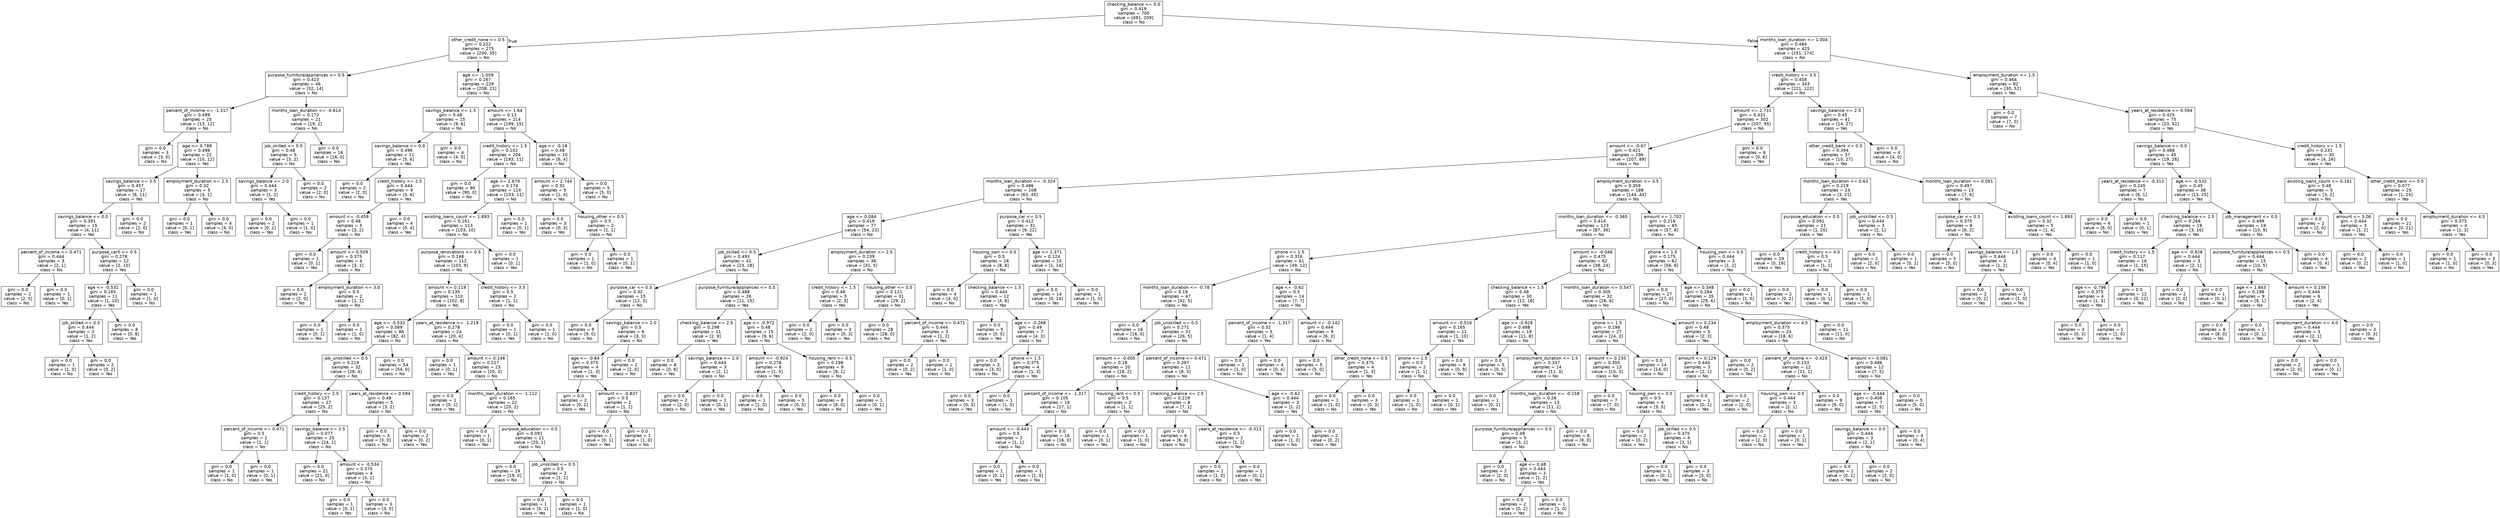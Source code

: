 digraph Tree {
node [shape=box, fontname="helvetica"] ;
edge [fontname="helvetica"] ;
0 [label="checking_balance <= 0.0\ngini = 0.419\nsamples = 700\nvalue = [491, 209]\nclass = No"] ;
1 [label="other_credit_none <= 0.5\ngini = 0.222\nsamples = 275\nvalue = [240, 35]\nclass = No"] ;
0 -> 1 [labeldistance=2.5, labelangle=45, headlabel="True"] ;
2 [label="purpose_furniture/appliances <= 0.5\ngini = 0.423\nsamples = 46\nvalue = [32, 14]\nclass = No"] ;
1 -> 2 ;
3 [label="percent_of_income <= -1.317\ngini = 0.499\nsamples = 25\nvalue = [13, 12]\nclass = No"] ;
2 -> 3 ;
4 [label="gini = 0.0\nsamples = 3\nvalue = [3, 0]\nclass = No"] ;
3 -> 4 ;
5 [label="age <= 0.788\ngini = 0.496\nsamples = 22\nvalue = [10, 12]\nclass = Yes"] ;
3 -> 5 ;
6 [label="savings_balance <= 3.5\ngini = 0.457\nsamples = 17\nvalue = [6, 11]\nclass = Yes"] ;
5 -> 6 ;
7 [label="savings_balance <= 0.0\ngini = 0.391\nsamples = 15\nvalue = [4, 11]\nclass = Yes"] ;
6 -> 7 ;
8 [label="percent_of_income <= 0.471\ngini = 0.444\nsamples = 3\nvalue = [2, 1]\nclass = No"] ;
7 -> 8 ;
9 [label="gini = 0.0\nsamples = 2\nvalue = [2, 0]\nclass = No"] ;
8 -> 9 ;
10 [label="gini = 0.0\nsamples = 1\nvalue = [0, 1]\nclass = Yes"] ;
8 -> 10 ;
11 [label="purpose_car0 <= 0.5\ngini = 0.278\nsamples = 12\nvalue = [2, 10]\nclass = Yes"] ;
7 -> 11 ;
12 [label="age <= -0.532\ngini = 0.165\nsamples = 11\nvalue = [1, 10]\nclass = Yes"] ;
11 -> 12 ;
13 [label="job_skilled <= 0.5\ngini = 0.444\nsamples = 3\nvalue = [1, 2]\nclass = Yes"] ;
12 -> 13 ;
14 [label="gini = 0.0\nsamples = 1\nvalue = [1, 0]\nclass = No"] ;
13 -> 14 ;
15 [label="gini = 0.0\nsamples = 2\nvalue = [0, 2]\nclass = Yes"] ;
13 -> 15 ;
16 [label="gini = 0.0\nsamples = 8\nvalue = [0, 8]\nclass = Yes"] ;
12 -> 16 ;
17 [label="gini = 0.0\nsamples = 1\nvalue = [1, 0]\nclass = No"] ;
11 -> 17 ;
18 [label="gini = 0.0\nsamples = 2\nvalue = [2, 0]\nclass = No"] ;
6 -> 18 ;
19 [label="employment_duration <= 2.5\ngini = 0.32\nsamples = 5\nvalue = [4, 1]\nclass = No"] ;
5 -> 19 ;
20 [label="gini = 0.0\nsamples = 1\nvalue = [0, 1]\nclass = Yes"] ;
19 -> 20 ;
21 [label="gini = 0.0\nsamples = 4\nvalue = [4, 0]\nclass = No"] ;
19 -> 21 ;
22 [label="months_loan_duration <= -0.614\ngini = 0.172\nsamples = 21\nvalue = [19, 2]\nclass = No"] ;
2 -> 22 ;
23 [label="job_skilled <= 0.5\ngini = 0.48\nsamples = 5\nvalue = [3, 2]\nclass = No"] ;
22 -> 23 ;
24 [label="savings_balance <= 2.0\ngini = 0.444\nsamples = 3\nvalue = [1, 2]\nclass = Yes"] ;
23 -> 24 ;
25 [label="gini = 0.0\nsamples = 2\nvalue = [0, 2]\nclass = Yes"] ;
24 -> 25 ;
26 [label="gini = 0.0\nsamples = 1\nvalue = [1, 0]\nclass = No"] ;
24 -> 26 ;
27 [label="gini = 0.0\nsamples = 2\nvalue = [2, 0]\nclass = No"] ;
23 -> 27 ;
28 [label="gini = 0.0\nsamples = 16\nvalue = [16, 0]\nclass = No"] ;
22 -> 28 ;
29 [label="age <= -1.059\ngini = 0.167\nsamples = 229\nvalue = [208, 21]\nclass = No"] ;
1 -> 29 ;
30 [label="savings_balance <= 1.5\ngini = 0.48\nsamples = 15\nvalue = [9, 6]\nclass = No"] ;
29 -> 30 ;
31 [label="savings_balance <= 0.0\ngini = 0.496\nsamples = 11\nvalue = [5, 6]\nclass = Yes"] ;
30 -> 31 ;
32 [label="gini = 0.0\nsamples = 2\nvalue = [2, 0]\nclass = No"] ;
31 -> 32 ;
33 [label="credit_history <= 2.5\ngini = 0.444\nsamples = 9\nvalue = [3, 6]\nclass = Yes"] ;
31 -> 33 ;
34 [label="amount <= -0.459\ngini = 0.48\nsamples = 5\nvalue = [3, 2]\nclass = No"] ;
33 -> 34 ;
35 [label="gini = 0.0\nsamples = 1\nvalue = [0, 1]\nclass = Yes"] ;
34 -> 35 ;
36 [label="amount <= 0.509\ngini = 0.375\nsamples = 4\nvalue = [3, 1]\nclass = No"] ;
34 -> 36 ;
37 [label="gini = 0.0\nsamples = 2\nvalue = [2, 0]\nclass = No"] ;
36 -> 37 ;
38 [label="employment_duration <= 3.0\ngini = 0.5\nsamples = 2\nvalue = [1, 1]\nclass = No"] ;
36 -> 38 ;
39 [label="gini = 0.0\nsamples = 1\nvalue = [0, 1]\nclass = Yes"] ;
38 -> 39 ;
40 [label="gini = 0.0\nsamples = 1\nvalue = [1, 0]\nclass = No"] ;
38 -> 40 ;
41 [label="gini = 0.0\nsamples = 4\nvalue = [0, 4]\nclass = Yes"] ;
33 -> 41 ;
42 [label="gini = 0.0\nsamples = 4\nvalue = [4, 0]\nclass = No"] ;
30 -> 42 ;
43 [label="amount <= 1.64\ngini = 0.13\nsamples = 214\nvalue = [199, 15]\nclass = No"] ;
29 -> 43 ;
44 [label="credit_history <= 1.5\ngini = 0.102\nsamples = 204\nvalue = [193, 11]\nclass = No"] ;
43 -> 44 ;
45 [label="gini = 0.0\nsamples = 90\nvalue = [90, 0]\nclass = No"] ;
44 -> 45 ;
46 [label="age <= 2.679\ngini = 0.174\nsamples = 114\nvalue = [103, 11]\nclass = No"] ;
44 -> 46 ;
47 [label="existing_loans_count <= 1.893\ngini = 0.161\nsamples = 113\nvalue = [103, 10]\nclass = No"] ;
46 -> 47 ;
48 [label="purpose_renovations <= 0.5\ngini = 0.148\nsamples = 112\nvalue = [103, 9]\nclass = No"] ;
47 -> 48 ;
49 [label="amount <= 0.119\ngini = 0.135\nsamples = 110\nvalue = [102, 8]\nclass = No"] ;
48 -> 49 ;
50 [label="age <= -0.532\ngini = 0.089\nsamples = 86\nvalue = [82, 4]\nclass = No"] ;
49 -> 50 ;
51 [label="job_unskilled <= 0.5\ngini = 0.219\nsamples = 32\nvalue = [28, 4]\nclass = No"] ;
50 -> 51 ;
52 [label="credit_history <= 2.5\ngini = 0.137\nsamples = 27\nvalue = [25, 2]\nclass = No"] ;
51 -> 52 ;
53 [label="percent_of_income <= 0.471\ngini = 0.5\nsamples = 2\nvalue = [1, 1]\nclass = No"] ;
52 -> 53 ;
54 [label="gini = 0.0\nsamples = 1\nvalue = [1, 0]\nclass = No"] ;
53 -> 54 ;
55 [label="gini = 0.0\nsamples = 1\nvalue = [0, 1]\nclass = Yes"] ;
53 -> 55 ;
56 [label="savings_balance <= 2.5\ngini = 0.077\nsamples = 25\nvalue = [24, 1]\nclass = No"] ;
52 -> 56 ;
57 [label="gini = 0.0\nsamples = 21\nvalue = [21, 0]\nclass = No"] ;
56 -> 57 ;
58 [label="amount <= -0.534\ngini = 0.375\nsamples = 4\nvalue = [3, 1]\nclass = No"] ;
56 -> 58 ;
59 [label="gini = 0.0\nsamples = 1\nvalue = [0, 1]\nclass = Yes"] ;
58 -> 59 ;
60 [label="gini = 0.0\nsamples = 3\nvalue = [3, 0]\nclass = No"] ;
58 -> 60 ;
61 [label="years_at_residence <= 0.594\ngini = 0.48\nsamples = 5\nvalue = [3, 2]\nclass = No"] ;
51 -> 61 ;
62 [label="gini = 0.0\nsamples = 3\nvalue = [3, 0]\nclass = No"] ;
61 -> 62 ;
63 [label="gini = 0.0\nsamples = 2\nvalue = [0, 2]\nclass = Yes"] ;
61 -> 63 ;
64 [label="gini = 0.0\nsamples = 54\nvalue = [54, 0]\nclass = No"] ;
50 -> 64 ;
65 [label="years_at_residence <= -1.219\ngini = 0.278\nsamples = 24\nvalue = [20, 4]\nclass = No"] ;
49 -> 65 ;
66 [label="gini = 0.0\nsamples = 1\nvalue = [0, 1]\nclass = Yes"] ;
65 -> 66 ;
67 [label="amount <= 0.148\ngini = 0.227\nsamples = 23\nvalue = [20, 3]\nclass = No"] ;
65 -> 67 ;
68 [label="gini = 0.0\nsamples = 1\nvalue = [0, 1]\nclass = Yes"] ;
67 -> 68 ;
69 [label="months_loan_duration <= -1.112\ngini = 0.165\nsamples = 22\nvalue = [20, 2]\nclass = No"] ;
67 -> 69 ;
70 [label="gini = 0.0\nsamples = 1\nvalue = [0, 1]\nclass = Yes"] ;
69 -> 70 ;
71 [label="purpose_education <= 0.5\ngini = 0.091\nsamples = 21\nvalue = [20, 1]\nclass = No"] ;
69 -> 71 ;
72 [label="gini = 0.0\nsamples = 19\nvalue = [19, 0]\nclass = No"] ;
71 -> 72 ;
73 [label="job_unskilled <= 0.5\ngini = 0.5\nsamples = 2\nvalue = [1, 1]\nclass = No"] ;
71 -> 73 ;
74 [label="gini = 0.0\nsamples = 1\nvalue = [0, 1]\nclass = Yes"] ;
73 -> 74 ;
75 [label="gini = 0.0\nsamples = 1\nvalue = [1, 0]\nclass = No"] ;
73 -> 75 ;
76 [label="credit_history <= 3.5\ngini = 0.5\nsamples = 2\nvalue = [1, 1]\nclass = No"] ;
48 -> 76 ;
77 [label="gini = 0.0\nsamples = 1\nvalue = [0, 1]\nclass = Yes"] ;
76 -> 77 ;
78 [label="gini = 0.0\nsamples = 1\nvalue = [1, 0]\nclass = No"] ;
76 -> 78 ;
79 [label="gini = 0.0\nsamples = 1\nvalue = [0, 1]\nclass = Yes"] ;
47 -> 79 ;
80 [label="gini = 0.0\nsamples = 1\nvalue = [0, 1]\nclass = Yes"] ;
46 -> 80 ;
81 [label="age <= -0.18\ngini = 0.48\nsamples = 10\nvalue = [6, 4]\nclass = No"] ;
43 -> 81 ;
82 [label="amount <= 2.744\ngini = 0.32\nsamples = 5\nvalue = [1, 4]\nclass = Yes"] ;
81 -> 82 ;
83 [label="gini = 0.0\nsamples = 3\nvalue = [0, 3]\nclass = Yes"] ;
82 -> 83 ;
84 [label="housing_other <= 0.5\ngini = 0.5\nsamples = 2\nvalue = [1, 1]\nclass = No"] ;
82 -> 84 ;
85 [label="gini = 0.0\nsamples = 1\nvalue = [1, 0]\nclass = No"] ;
84 -> 85 ;
86 [label="gini = 0.0\nsamples = 1\nvalue = [0, 1]\nclass = Yes"] ;
84 -> 86 ;
87 [label="gini = 0.0\nsamples = 5\nvalue = [5, 0]\nclass = No"] ;
81 -> 87 ;
88 [label="months_loan_duration <= 1.004\ngini = 0.484\nsamples = 425\nvalue = [251, 174]\nclass = No"] ;
0 -> 88 [labeldistance=2.5, labelangle=-45, headlabel="False"] ;
89 [label="credit_history <= 3.5\ngini = 0.458\nsamples = 343\nvalue = [221, 122]\nclass = No"] ;
88 -> 89 ;
90 [label="amount <= 2.731\ngini = 0.431\nsamples = 302\nvalue = [207, 95]\nclass = No"] ;
89 -> 90 ;
91 [label="amount <= -0.67\ngini = 0.421\nsamples = 296\nvalue = [207, 89]\nclass = No"] ;
90 -> 91 ;
92 [label="months_loan_duration <= -0.324\ngini = 0.486\nsamples = 108\nvalue = [63, 45]\nclass = No"] ;
91 -> 92 ;
93 [label="age <= 0.084\ngini = 0.419\nsamples = 77\nvalue = [54, 23]\nclass = No"] ;
92 -> 93 ;
94 [label="job_skilled <= 0.5\ngini = 0.493\nsamples = 41\nvalue = [23, 18]\nclass = No"] ;
93 -> 94 ;
95 [label="purpose_car <= 0.5\ngini = 0.32\nsamples = 15\nvalue = [12, 3]\nclass = No"] ;
94 -> 95 ;
96 [label="gini = 0.0\nsamples = 9\nvalue = [9, 0]\nclass = No"] ;
95 -> 96 ;
97 [label="savings_balance <= 2.0\ngini = 0.5\nsamples = 6\nvalue = [3, 3]\nclass = No"] ;
95 -> 97 ;
98 [label="age <= -0.84\ngini = 0.375\nsamples = 4\nvalue = [1, 3]\nclass = Yes"] ;
97 -> 98 ;
99 [label="gini = 0.0\nsamples = 2\nvalue = [0, 2]\nclass = Yes"] ;
98 -> 99 ;
100 [label="amount <= -0.837\ngini = 0.5\nsamples = 2\nvalue = [1, 1]\nclass = No"] ;
98 -> 100 ;
101 [label="gini = 0.0\nsamples = 1\nvalue = [0, 1]\nclass = Yes"] ;
100 -> 101 ;
102 [label="gini = 0.0\nsamples = 1\nvalue = [1, 0]\nclass = No"] ;
100 -> 102 ;
103 [label="gini = 0.0\nsamples = 2\nvalue = [2, 0]\nclass = No"] ;
97 -> 103 ;
104 [label="purpose_furniture/appliances <= 0.5\ngini = 0.488\nsamples = 26\nvalue = [11, 15]\nclass = Yes"] ;
94 -> 104 ;
105 [label="checking_balance <= 2.5\ngini = 0.298\nsamples = 11\nvalue = [2, 9]\nclass = Yes"] ;
104 -> 105 ;
106 [label="gini = 0.0\nsamples = 8\nvalue = [0, 8]\nclass = Yes"] ;
105 -> 106 ;
107 [label="savings_balance <= 2.0\ngini = 0.444\nsamples = 3\nvalue = [2, 1]\nclass = No"] ;
105 -> 107 ;
108 [label="gini = 0.0\nsamples = 2\nvalue = [2, 0]\nclass = No"] ;
107 -> 108 ;
109 [label="gini = 0.0\nsamples = 1\nvalue = [0, 1]\nclass = Yes"] ;
107 -> 109 ;
110 [label="age <= -0.972\ngini = 0.48\nsamples = 15\nvalue = [9, 6]\nclass = No"] ;
104 -> 110 ;
111 [label="amount <= -0.924\ngini = 0.278\nsamples = 6\nvalue = [1, 5]\nclass = Yes"] ;
110 -> 111 ;
112 [label="gini = 0.0\nsamples = 1\nvalue = [1, 0]\nclass = No"] ;
111 -> 112 ;
113 [label="gini = 0.0\nsamples = 5\nvalue = [0, 5]\nclass = Yes"] ;
111 -> 113 ;
114 [label="housing_rent <= 0.5\ngini = 0.198\nsamples = 9\nvalue = [8, 1]\nclass = No"] ;
110 -> 114 ;
115 [label="gini = 0.0\nsamples = 8\nvalue = [8, 0]\nclass = No"] ;
114 -> 115 ;
116 [label="gini = 0.0\nsamples = 1\nvalue = [0, 1]\nclass = Yes"] ;
114 -> 116 ;
117 [label="employment_duration <= 2.5\ngini = 0.239\nsamples = 36\nvalue = [31, 5]\nclass = No"] ;
93 -> 117 ;
118 [label="credit_history <= 1.5\ngini = 0.48\nsamples = 5\nvalue = [2, 3]\nclass = Yes"] ;
117 -> 118 ;
119 [label="gini = 0.0\nsamples = 2\nvalue = [2, 0]\nclass = No"] ;
118 -> 119 ;
120 [label="gini = 0.0\nsamples = 3\nvalue = [0, 3]\nclass = Yes"] ;
118 -> 120 ;
121 [label="housing_other <= 0.5\ngini = 0.121\nsamples = 31\nvalue = [29, 2]\nclass = No"] ;
117 -> 121 ;
122 [label="gini = 0.0\nsamples = 28\nvalue = [28, 0]\nclass = No"] ;
121 -> 122 ;
123 [label="percent_of_income <= 0.471\ngini = 0.444\nsamples = 3\nvalue = [1, 2]\nclass = Yes"] ;
121 -> 123 ;
124 [label="gini = 0.0\nsamples = 2\nvalue = [0, 2]\nclass = Yes"] ;
123 -> 124 ;
125 [label="gini = 0.0\nsamples = 1\nvalue = [1, 0]\nclass = No"] ;
123 -> 125 ;
126 [label="purpose_car <= 0.5\ngini = 0.412\nsamples = 31\nvalue = [9, 22]\nclass = Yes"] ;
92 -> 126 ;
127 [label="housing_own <= 0.5\ngini = 0.5\nsamples = 16\nvalue = [8, 8]\nclass = No"] ;
126 -> 127 ;
128 [label="gini = 0.0\nsamples = 4\nvalue = [4, 0]\nclass = No"] ;
127 -> 128 ;
129 [label="checking_balance <= 1.5\ngini = 0.444\nsamples = 12\nvalue = [4, 8]\nclass = Yes"] ;
127 -> 129 ;
130 [label="gini = 0.0\nsamples = 5\nvalue = [0, 5]\nclass = Yes"] ;
129 -> 130 ;
131 [label="age <= -0.268\ngini = 0.49\nsamples = 7\nvalue = [4, 3]\nclass = No"] ;
129 -> 131 ;
132 [label="gini = 0.0\nsamples = 3\nvalue = [3, 0]\nclass = No"] ;
131 -> 132 ;
133 [label="phone <= 1.5\ngini = 0.375\nsamples = 4\nvalue = [1, 3]\nclass = Yes"] ;
131 -> 133 ;
134 [label="gini = 0.0\nsamples = 3\nvalue = [0, 3]\nclass = Yes"] ;
133 -> 134 ;
135 [label="gini = 0.0\nsamples = 1\nvalue = [1, 0]\nclass = No"] ;
133 -> 135 ;
136 [label="age <= 2.371\ngini = 0.124\nsamples = 15\nvalue = [1, 14]\nclass = Yes"] ;
126 -> 136 ;
137 [label="gini = 0.0\nsamples = 14\nvalue = [0, 14]\nclass = Yes"] ;
136 -> 137 ;
138 [label="gini = 0.0\nsamples = 1\nvalue = [1, 0]\nclass = No"] ;
136 -> 138 ;
139 [label="employment_duration <= 3.5\ngini = 0.359\nsamples = 188\nvalue = [144, 44]\nclass = No"] ;
91 -> 139 ;
140 [label="months_loan_duration <= -0.365\ngini = 0.414\nsamples = 123\nvalue = [87, 36]\nclass = No"] ;
139 -> 140 ;
141 [label="phone <= 1.5\ngini = 0.316\nsamples = 61\nvalue = [49, 12]\nclass = No"] ;
140 -> 141 ;
142 [label="months_loan_duration <= -0.78\ngini = 0.19\nsamples = 47\nvalue = [42, 5]\nclass = No"] ;
141 -> 142 ;
143 [label="gini = 0.0\nsamples = 16\nvalue = [16, 0]\nclass = No"] ;
142 -> 143 ;
144 [label="job_unskilled <= 0.5\ngini = 0.271\nsamples = 31\nvalue = [26, 5]\nclass = No"] ;
142 -> 144 ;
145 [label="amount <= -0.005\ngini = 0.18\nsamples = 20\nvalue = [18, 2]\nclass = No"] ;
144 -> 145 ;
146 [label="percent_of_income <= -1.317\ngini = 0.105\nsamples = 18\nvalue = [17, 1]\nclass = No"] ;
145 -> 146 ;
147 [label="amount <= -0.443\ngini = 0.5\nsamples = 2\nvalue = [1, 1]\nclass = No"] ;
146 -> 147 ;
148 [label="gini = 0.0\nsamples = 1\nvalue = [0, 1]\nclass = Yes"] ;
147 -> 148 ;
149 [label="gini = 0.0\nsamples = 1\nvalue = [1, 0]\nclass = No"] ;
147 -> 149 ;
150 [label="gini = 0.0\nsamples = 16\nvalue = [16, 0]\nclass = No"] ;
146 -> 150 ;
151 [label="housing_rent <= 0.5\ngini = 0.5\nsamples = 2\nvalue = [1, 1]\nclass = No"] ;
145 -> 151 ;
152 [label="gini = 0.0\nsamples = 1\nvalue = [0, 1]\nclass = Yes"] ;
151 -> 152 ;
153 [label="gini = 0.0\nsamples = 1\nvalue = [1, 0]\nclass = No"] ;
151 -> 153 ;
154 [label="percent_of_income <= 0.471\ngini = 0.397\nsamples = 11\nvalue = [8, 3]\nclass = No"] ;
144 -> 154 ;
155 [label="checking_balance <= 2.5\ngini = 0.219\nsamples = 8\nvalue = [7, 1]\nclass = No"] ;
154 -> 155 ;
156 [label="gini = 0.0\nsamples = 6\nvalue = [6, 0]\nclass = No"] ;
155 -> 156 ;
157 [label="years_at_residence <= -0.313\ngini = 0.5\nsamples = 2\nvalue = [1, 1]\nclass = No"] ;
155 -> 157 ;
158 [label="gini = 0.0\nsamples = 1\nvalue = [1, 0]\nclass = No"] ;
157 -> 158 ;
159 [label="gini = 0.0\nsamples = 1\nvalue = [0, 1]\nclass = Yes"] ;
157 -> 159 ;
160 [label="age <= -0.62\ngini = 0.444\nsamples = 3\nvalue = [1, 2]\nclass = Yes"] ;
154 -> 160 ;
161 [label="gini = 0.0\nsamples = 1\nvalue = [1, 0]\nclass = No"] ;
160 -> 161 ;
162 [label="gini = 0.0\nsamples = 2\nvalue = [0, 2]\nclass = Yes"] ;
160 -> 162 ;
163 [label="age <= -0.62\ngini = 0.5\nsamples = 14\nvalue = [7, 7]\nclass = No"] ;
141 -> 163 ;
164 [label="percent_of_income <= -1.317\ngini = 0.32\nsamples = 5\nvalue = [1, 4]\nclass = Yes"] ;
163 -> 164 ;
165 [label="gini = 0.0\nsamples = 1\nvalue = [1, 0]\nclass = No"] ;
164 -> 165 ;
166 [label="gini = 0.0\nsamples = 4\nvalue = [0, 4]\nclass = Yes"] ;
164 -> 166 ;
167 [label="amount <= -0.142\ngini = 0.444\nsamples = 9\nvalue = [6, 3]\nclass = No"] ;
163 -> 167 ;
168 [label="gini = 0.0\nsamples = 5\nvalue = [5, 0]\nclass = No"] ;
167 -> 168 ;
169 [label="other_credit_none <= 0.5\ngini = 0.375\nsamples = 4\nvalue = [1, 3]\nclass = Yes"] ;
167 -> 169 ;
170 [label="gini = 0.0\nsamples = 1\nvalue = [1, 0]\nclass = No"] ;
169 -> 170 ;
171 [label="gini = 0.0\nsamples = 3\nvalue = [0, 3]\nclass = Yes"] ;
169 -> 171 ;
172 [label="amount <= -0.048\ngini = 0.475\nsamples = 62\nvalue = [38, 24]\nclass = No"] ;
140 -> 172 ;
173 [label="checking_balance <= 1.5\ngini = 0.48\nsamples = 30\nvalue = [12, 18]\nclass = Yes"] ;
172 -> 173 ;
174 [label="amount <= -0.516\ngini = 0.165\nsamples = 11\nvalue = [1, 10]\nclass = Yes"] ;
173 -> 174 ;
175 [label="phone <= 1.5\ngini = 0.5\nsamples = 2\nvalue = [1, 1]\nclass = No"] ;
174 -> 175 ;
176 [label="gini = 0.0\nsamples = 1\nvalue = [1, 0]\nclass = No"] ;
175 -> 176 ;
177 [label="gini = 0.0\nsamples = 1\nvalue = [0, 1]\nclass = Yes"] ;
175 -> 177 ;
178 [label="gini = 0.0\nsamples = 9\nvalue = [0, 9]\nclass = Yes"] ;
174 -> 178 ;
179 [label="age <= -0.928\ngini = 0.488\nsamples = 19\nvalue = [11, 8]\nclass = No"] ;
173 -> 179 ;
180 [label="gini = 0.0\nsamples = 5\nvalue = [0, 5]\nclass = Yes"] ;
179 -> 180 ;
181 [label="employment_duration <= 1.5\ngini = 0.337\nsamples = 14\nvalue = [11, 3]\nclass = No"] ;
179 -> 181 ;
182 [label="gini = 0.0\nsamples = 1\nvalue = [0, 1]\nclass = Yes"] ;
181 -> 182 ;
183 [label="months_loan_duration <= -0.158\ngini = 0.26\nsamples = 13\nvalue = [11, 2]\nclass = No"] ;
181 -> 183 ;
184 [label="purpose_furniture/appliances <= 0.5\ngini = 0.48\nsamples = 5\nvalue = [3, 2]\nclass = No"] ;
183 -> 184 ;
185 [label="gini = 0.0\nsamples = 2\nvalue = [2, 0]\nclass = No"] ;
184 -> 185 ;
186 [label="age <= 0.48\ngini = 0.444\nsamples = 3\nvalue = [1, 2]\nclass = Yes"] ;
184 -> 186 ;
187 [label="gini = 0.0\nsamples = 2\nvalue = [0, 2]\nclass = Yes"] ;
186 -> 187 ;
188 [label="gini = 0.0\nsamples = 1\nvalue = [1, 0]\nclass = No"] ;
186 -> 188 ;
189 [label="gini = 0.0\nsamples = 8\nvalue = [8, 0]\nclass = No"] ;
183 -> 189 ;
190 [label="months_loan_duration <= 0.547\ngini = 0.305\nsamples = 32\nvalue = [26, 6]\nclass = No"] ;
172 -> 190 ;
191 [label="phone <= 1.5\ngini = 0.198\nsamples = 27\nvalue = [24, 3]\nclass = No"] ;
190 -> 191 ;
192 [label="amount <= 0.235\ngini = 0.355\nsamples = 13\nvalue = [10, 3]\nclass = No"] ;
191 -> 192 ;
193 [label="gini = 0.0\nsamples = 7\nvalue = [7, 0]\nclass = No"] ;
192 -> 193 ;
194 [label="housing_own <= 0.5\ngini = 0.5\nsamples = 6\nvalue = [3, 3]\nclass = No"] ;
192 -> 194 ;
195 [label="gini = 0.0\nsamples = 2\nvalue = [0, 2]\nclass = Yes"] ;
194 -> 195 ;
196 [label="job_skilled <= 0.5\ngini = 0.375\nsamples = 4\nvalue = [3, 1]\nclass = No"] ;
194 -> 196 ;
197 [label="gini = 0.0\nsamples = 1\nvalue = [0, 1]\nclass = Yes"] ;
196 -> 197 ;
198 [label="gini = 0.0\nsamples = 3\nvalue = [3, 0]\nclass = No"] ;
196 -> 198 ;
199 [label="gini = 0.0\nsamples = 14\nvalue = [14, 0]\nclass = No"] ;
191 -> 199 ;
200 [label="amount <= 0.234\ngini = 0.48\nsamples = 5\nvalue = [2, 3]\nclass = Yes"] ;
190 -> 200 ;
201 [label="amount <= 0.129\ngini = 0.444\nsamples = 3\nvalue = [2, 1]\nclass = No"] ;
200 -> 201 ;
202 [label="gini = 0.0\nsamples = 1\nvalue = [0, 1]\nclass = Yes"] ;
201 -> 202 ;
203 [label="gini = 0.0\nsamples = 2\nvalue = [2, 0]\nclass = No"] ;
201 -> 203 ;
204 [label="gini = 0.0\nsamples = 2\nvalue = [0, 2]\nclass = Yes"] ;
200 -> 204 ;
205 [label="amount <= 1.702\ngini = 0.216\nsamples = 65\nvalue = [57, 8]\nclass = No"] ;
139 -> 205 ;
206 [label="phone <= 1.5\ngini = 0.175\nsamples = 62\nvalue = [56, 6]\nclass = No"] ;
205 -> 206 ;
207 [label="gini = 0.0\nsamples = 27\nvalue = [27, 0]\nclass = No"] ;
206 -> 207 ;
208 [label="age <= 0.348\ngini = 0.284\nsamples = 35\nvalue = [29, 6]\nclass = No"] ;
206 -> 208 ;
209 [label="employment_duration <= 4.5\ngini = 0.375\nsamples = 24\nvalue = [18, 6]\nclass = No"] ;
208 -> 209 ;
210 [label="percent_of_income <= -0.423\ngini = 0.153\nsamples = 12\nvalue = [11, 1]\nclass = No"] ;
209 -> 210 ;
211 [label="housing_own <= 0.5\ngini = 0.444\nsamples = 3\nvalue = [2, 1]\nclass = No"] ;
210 -> 211 ;
212 [label="gini = 0.0\nsamples = 2\nvalue = [2, 0]\nclass = No"] ;
211 -> 212 ;
213 [label="gini = 0.0\nsamples = 1\nvalue = [0, 1]\nclass = Yes"] ;
211 -> 213 ;
214 [label="gini = 0.0\nsamples = 9\nvalue = [9, 0]\nclass = No"] ;
210 -> 214 ;
215 [label="amount <= 0.081\ngini = 0.486\nsamples = 12\nvalue = [7, 5]\nclass = No"] ;
209 -> 215 ;
216 [label="age <= -0.444\ngini = 0.408\nsamples = 7\nvalue = [2, 5]\nclass = Yes"] ;
215 -> 216 ;
217 [label="savings_balance <= 0.0\ngini = 0.444\nsamples = 3\nvalue = [2, 1]\nclass = No"] ;
216 -> 217 ;
218 [label="gini = 0.0\nsamples = 1\nvalue = [0, 1]\nclass = Yes"] ;
217 -> 218 ;
219 [label="gini = 0.0\nsamples = 2\nvalue = [2, 0]\nclass = No"] ;
217 -> 219 ;
220 [label="gini = 0.0\nsamples = 4\nvalue = [0, 4]\nclass = Yes"] ;
216 -> 220 ;
221 [label="gini = 0.0\nsamples = 5\nvalue = [5, 0]\nclass = No"] ;
215 -> 221 ;
222 [label="gini = 0.0\nsamples = 11\nvalue = [11, 0]\nclass = No"] ;
208 -> 222 ;
223 [label="housing_own <= 0.5\ngini = 0.444\nsamples = 3\nvalue = [1, 2]\nclass = Yes"] ;
205 -> 223 ;
224 [label="gini = 0.0\nsamples = 1\nvalue = [1, 0]\nclass = No"] ;
223 -> 224 ;
225 [label="gini = 0.0\nsamples = 2\nvalue = [0, 2]\nclass = Yes"] ;
223 -> 225 ;
226 [label="gini = 0.0\nsamples = 6\nvalue = [0, 6]\nclass = Yes"] ;
90 -> 226 ;
227 [label="savings_balance <= 2.5\ngini = 0.45\nsamples = 41\nvalue = [14, 27]\nclass = Yes"] ;
89 -> 227 ;
228 [label="other_credit_bank <= 0.5\ngini = 0.394\nsamples = 37\nvalue = [10, 27]\nclass = Yes"] ;
227 -> 228 ;
229 [label="months_loan_duration <= 0.63\ngini = 0.219\nsamples = 24\nvalue = [3, 21]\nclass = Yes"] ;
228 -> 229 ;
230 [label="purpose_education <= 0.5\ngini = 0.091\nsamples = 21\nvalue = [1, 20]\nclass = Yes"] ;
229 -> 230 ;
231 [label="gini = 0.0\nsamples = 19\nvalue = [0, 19]\nclass = Yes"] ;
230 -> 231 ;
232 [label="credit_history <= 4.5\ngini = 0.5\nsamples = 2\nvalue = [1, 1]\nclass = No"] ;
230 -> 232 ;
233 [label="gini = 0.0\nsamples = 1\nvalue = [0, 1]\nclass = Yes"] ;
232 -> 233 ;
234 [label="gini = 0.0\nsamples = 1\nvalue = [1, 0]\nclass = No"] ;
232 -> 234 ;
235 [label="job_unskilled <= 0.5\ngini = 0.444\nsamples = 3\nvalue = [2, 1]\nclass = No"] ;
229 -> 235 ;
236 [label="gini = 0.0\nsamples = 2\nvalue = [2, 0]\nclass = No"] ;
235 -> 236 ;
237 [label="gini = 0.0\nsamples = 1\nvalue = [0, 1]\nclass = Yes"] ;
235 -> 237 ;
238 [label="months_loan_duration <= 0.091\ngini = 0.497\nsamples = 13\nvalue = [7, 6]\nclass = No"] ;
228 -> 238 ;
239 [label="purpose_car <= 0.5\ngini = 0.375\nsamples = 8\nvalue = [6, 2]\nclass = No"] ;
238 -> 239 ;
240 [label="gini = 0.0\nsamples = 5\nvalue = [5, 0]\nclass = No"] ;
239 -> 240 ;
241 [label="savings_balance <= 1.5\ngini = 0.444\nsamples = 3\nvalue = [1, 2]\nclass = Yes"] ;
239 -> 241 ;
242 [label="gini = 0.0\nsamples = 2\nvalue = [0, 2]\nclass = Yes"] ;
241 -> 242 ;
243 [label="gini = 0.0\nsamples = 1\nvalue = [1, 0]\nclass = No"] ;
241 -> 243 ;
244 [label="existing_loans_count <= 1.893\ngini = 0.32\nsamples = 5\nvalue = [1, 4]\nclass = Yes"] ;
238 -> 244 ;
245 [label="gini = 0.0\nsamples = 4\nvalue = [0, 4]\nclass = Yes"] ;
244 -> 245 ;
246 [label="gini = 0.0\nsamples = 1\nvalue = [1, 0]\nclass = No"] ;
244 -> 246 ;
247 [label="gini = 0.0\nsamples = 4\nvalue = [4, 0]\nclass = No"] ;
227 -> 247 ;
248 [label="employment_duration <= 1.5\ngini = 0.464\nsamples = 82\nvalue = [30, 52]\nclass = Yes"] ;
88 -> 248 ;
249 [label="gini = 0.0\nsamples = 7\nvalue = [7, 0]\nclass = No"] ;
248 -> 249 ;
250 [label="years_at_residence <= 0.594\ngini = 0.425\nsamples = 75\nvalue = [23, 52]\nclass = Yes"] ;
248 -> 250 ;
251 [label="savings_balance <= 0.0\ngini = 0.488\nsamples = 45\nvalue = [19, 26]\nclass = Yes"] ;
250 -> 251 ;
252 [label="years_at_residence <= -0.313\ngini = 0.245\nsamples = 7\nvalue = [6, 1]\nclass = No"] ;
251 -> 252 ;
253 [label="gini = 0.0\nsamples = 6\nvalue = [6, 0]\nclass = No"] ;
252 -> 253 ;
254 [label="gini = 0.0\nsamples = 1\nvalue = [0, 1]\nclass = Yes"] ;
252 -> 254 ;
255 [label="age <= -0.532\ngini = 0.45\nsamples = 38\nvalue = [13, 25]\nclass = Yes"] ;
251 -> 255 ;
256 [label="checking_balance <= 2.5\ngini = 0.266\nsamples = 19\nvalue = [3, 16]\nclass = Yes"] ;
255 -> 256 ;
257 [label="credit_history <= 1.5\ngini = 0.117\nsamples = 16\nvalue = [1, 15]\nclass = Yes"] ;
256 -> 257 ;
258 [label="age <= -0.796\ngini = 0.375\nsamples = 4\nvalue = [1, 3]\nclass = Yes"] ;
257 -> 258 ;
259 [label="gini = 0.0\nsamples = 3\nvalue = [0, 3]\nclass = Yes"] ;
258 -> 259 ;
260 [label="gini = 0.0\nsamples = 1\nvalue = [1, 0]\nclass = No"] ;
258 -> 260 ;
261 [label="gini = 0.0\nsamples = 12\nvalue = [0, 12]\nclass = Yes"] ;
257 -> 261 ;
262 [label="age <= -0.928\ngini = 0.444\nsamples = 3\nvalue = [2, 1]\nclass = No"] ;
256 -> 262 ;
263 [label="gini = 0.0\nsamples = 2\nvalue = [2, 0]\nclass = No"] ;
262 -> 263 ;
264 [label="gini = 0.0\nsamples = 1\nvalue = [0, 1]\nclass = Yes"] ;
262 -> 264 ;
265 [label="job_management <= 0.5\ngini = 0.499\nsamples = 19\nvalue = [10, 9]\nclass = No"] ;
255 -> 265 ;
266 [label="purpose_furniture/appliances <= 0.5\ngini = 0.444\nsamples = 15\nvalue = [10, 5]\nclass = No"] ;
265 -> 266 ;
267 [label="age <= 1.843\ngini = 0.198\nsamples = 9\nvalue = [8, 1]\nclass = No"] ;
266 -> 267 ;
268 [label="gini = 0.0\nsamples = 8\nvalue = [8, 0]\nclass = No"] ;
267 -> 268 ;
269 [label="gini = 0.0\nsamples = 1\nvalue = [0, 1]\nclass = Yes"] ;
267 -> 269 ;
270 [label="amount <= 0.156\ngini = 0.444\nsamples = 6\nvalue = [2, 4]\nclass = Yes"] ;
266 -> 270 ;
271 [label="employment_duration <= 4.0\ngini = 0.444\nsamples = 3\nvalue = [2, 1]\nclass = No"] ;
270 -> 271 ;
272 [label="gini = 0.0\nsamples = 2\nvalue = [2, 0]\nclass = No"] ;
271 -> 272 ;
273 [label="gini = 0.0\nsamples = 1\nvalue = [0, 1]\nclass = Yes"] ;
271 -> 273 ;
274 [label="gini = 0.0\nsamples = 3\nvalue = [0, 3]\nclass = Yes"] ;
270 -> 274 ;
275 [label="gini = 0.0\nsamples = 4\nvalue = [0, 4]\nclass = Yes"] ;
265 -> 275 ;
276 [label="credit_history <= 1.5\ngini = 0.231\nsamples = 30\nvalue = [4, 26]\nclass = Yes"] ;
250 -> 276 ;
277 [label="existing_loans_count <= 0.161\ngini = 0.48\nsamples = 5\nvalue = [3, 2]\nclass = No"] ;
276 -> 277 ;
278 [label="gini = 0.0\nsamples = 2\nvalue = [2, 0]\nclass = No"] ;
277 -> 278 ;
279 [label="amount <= 3.06\ngini = 0.444\nsamples = 3\nvalue = [1, 2]\nclass = Yes"] ;
277 -> 279 ;
280 [label="gini = 0.0\nsamples = 2\nvalue = [0, 2]\nclass = Yes"] ;
279 -> 280 ;
281 [label="gini = 0.0\nsamples = 1\nvalue = [1, 0]\nclass = No"] ;
279 -> 281 ;
282 [label="other_credit_bank <= 0.5\ngini = 0.077\nsamples = 25\nvalue = [1, 24]\nclass = Yes"] ;
276 -> 282 ;
283 [label="gini = 0.0\nsamples = 21\nvalue = [0, 21]\nclass = Yes"] ;
282 -> 283 ;
284 [label="employment_duration <= 4.5\ngini = 0.375\nsamples = 4\nvalue = [1, 3]\nclass = Yes"] ;
282 -> 284 ;
285 [label="gini = 0.0\nsamples = 1\nvalue = [1, 0]\nclass = No"] ;
284 -> 285 ;
286 [label="gini = 0.0\nsamples = 3\nvalue = [0, 3]\nclass = Yes"] ;
284 -> 286 ;
}